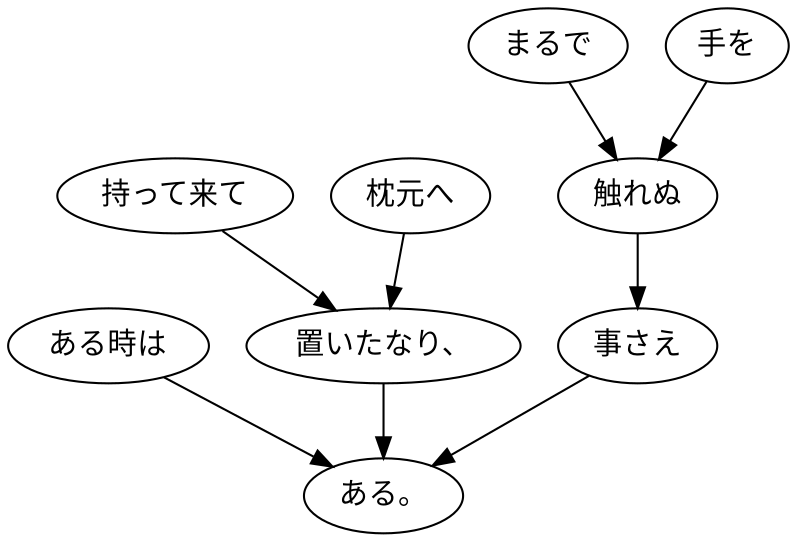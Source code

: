 digraph graph2675 {
	node0 [label="ある時は"];
	node1 [label="持って来て"];
	node2 [label="枕元へ"];
	node3 [label="置いたなり、"];
	node4 [label="まるで"];
	node5 [label="手を"];
	node6 [label="触れぬ"];
	node7 [label="事さえ"];
	node8 [label="ある。"];
	node0 -> node8;
	node1 -> node3;
	node2 -> node3;
	node3 -> node8;
	node4 -> node6;
	node5 -> node6;
	node6 -> node7;
	node7 -> node8;
}
